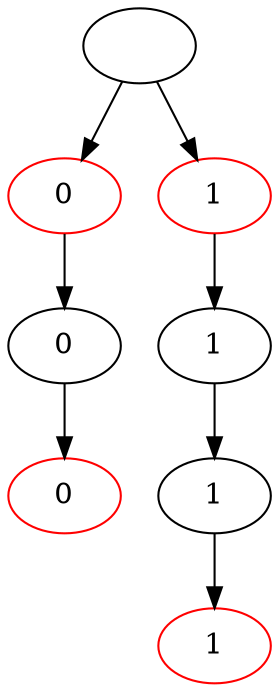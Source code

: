 digraph TrieInsert {
"0x55da07cdc5c0" [label=" "] 
"0x55da07cdcae0" [label="0"] [color=red]
"0x55da07cdc5c0" -> {"0x55da07cdcae0"}
"0x55da07cdc830" [label="1"] [color=red]
"0x55da07cdc5c0" -> {"0x55da07cdc830"}
"0x55da07cde560" [label="0"] 
"0x55da07cdcae0" -> {"0x55da07cde560"}
"0x55da07cdcec0" [label="1"] 
"0x55da07cdc830" -> {"0x55da07cdcec0"}
"0x55da07cdec30" [label="0"] [color=red]
"0x55da07cde560" -> {"0x55da07cdec30"}
"0x55da07cddb40" [label="1"] 
"0x55da07cdcec0" -> {"0x55da07cddb40"}
"0x55da07cdddb0" [label="1"] [color=red]
"0x55da07cddb40" -> {"0x55da07cdddb0"}
}
